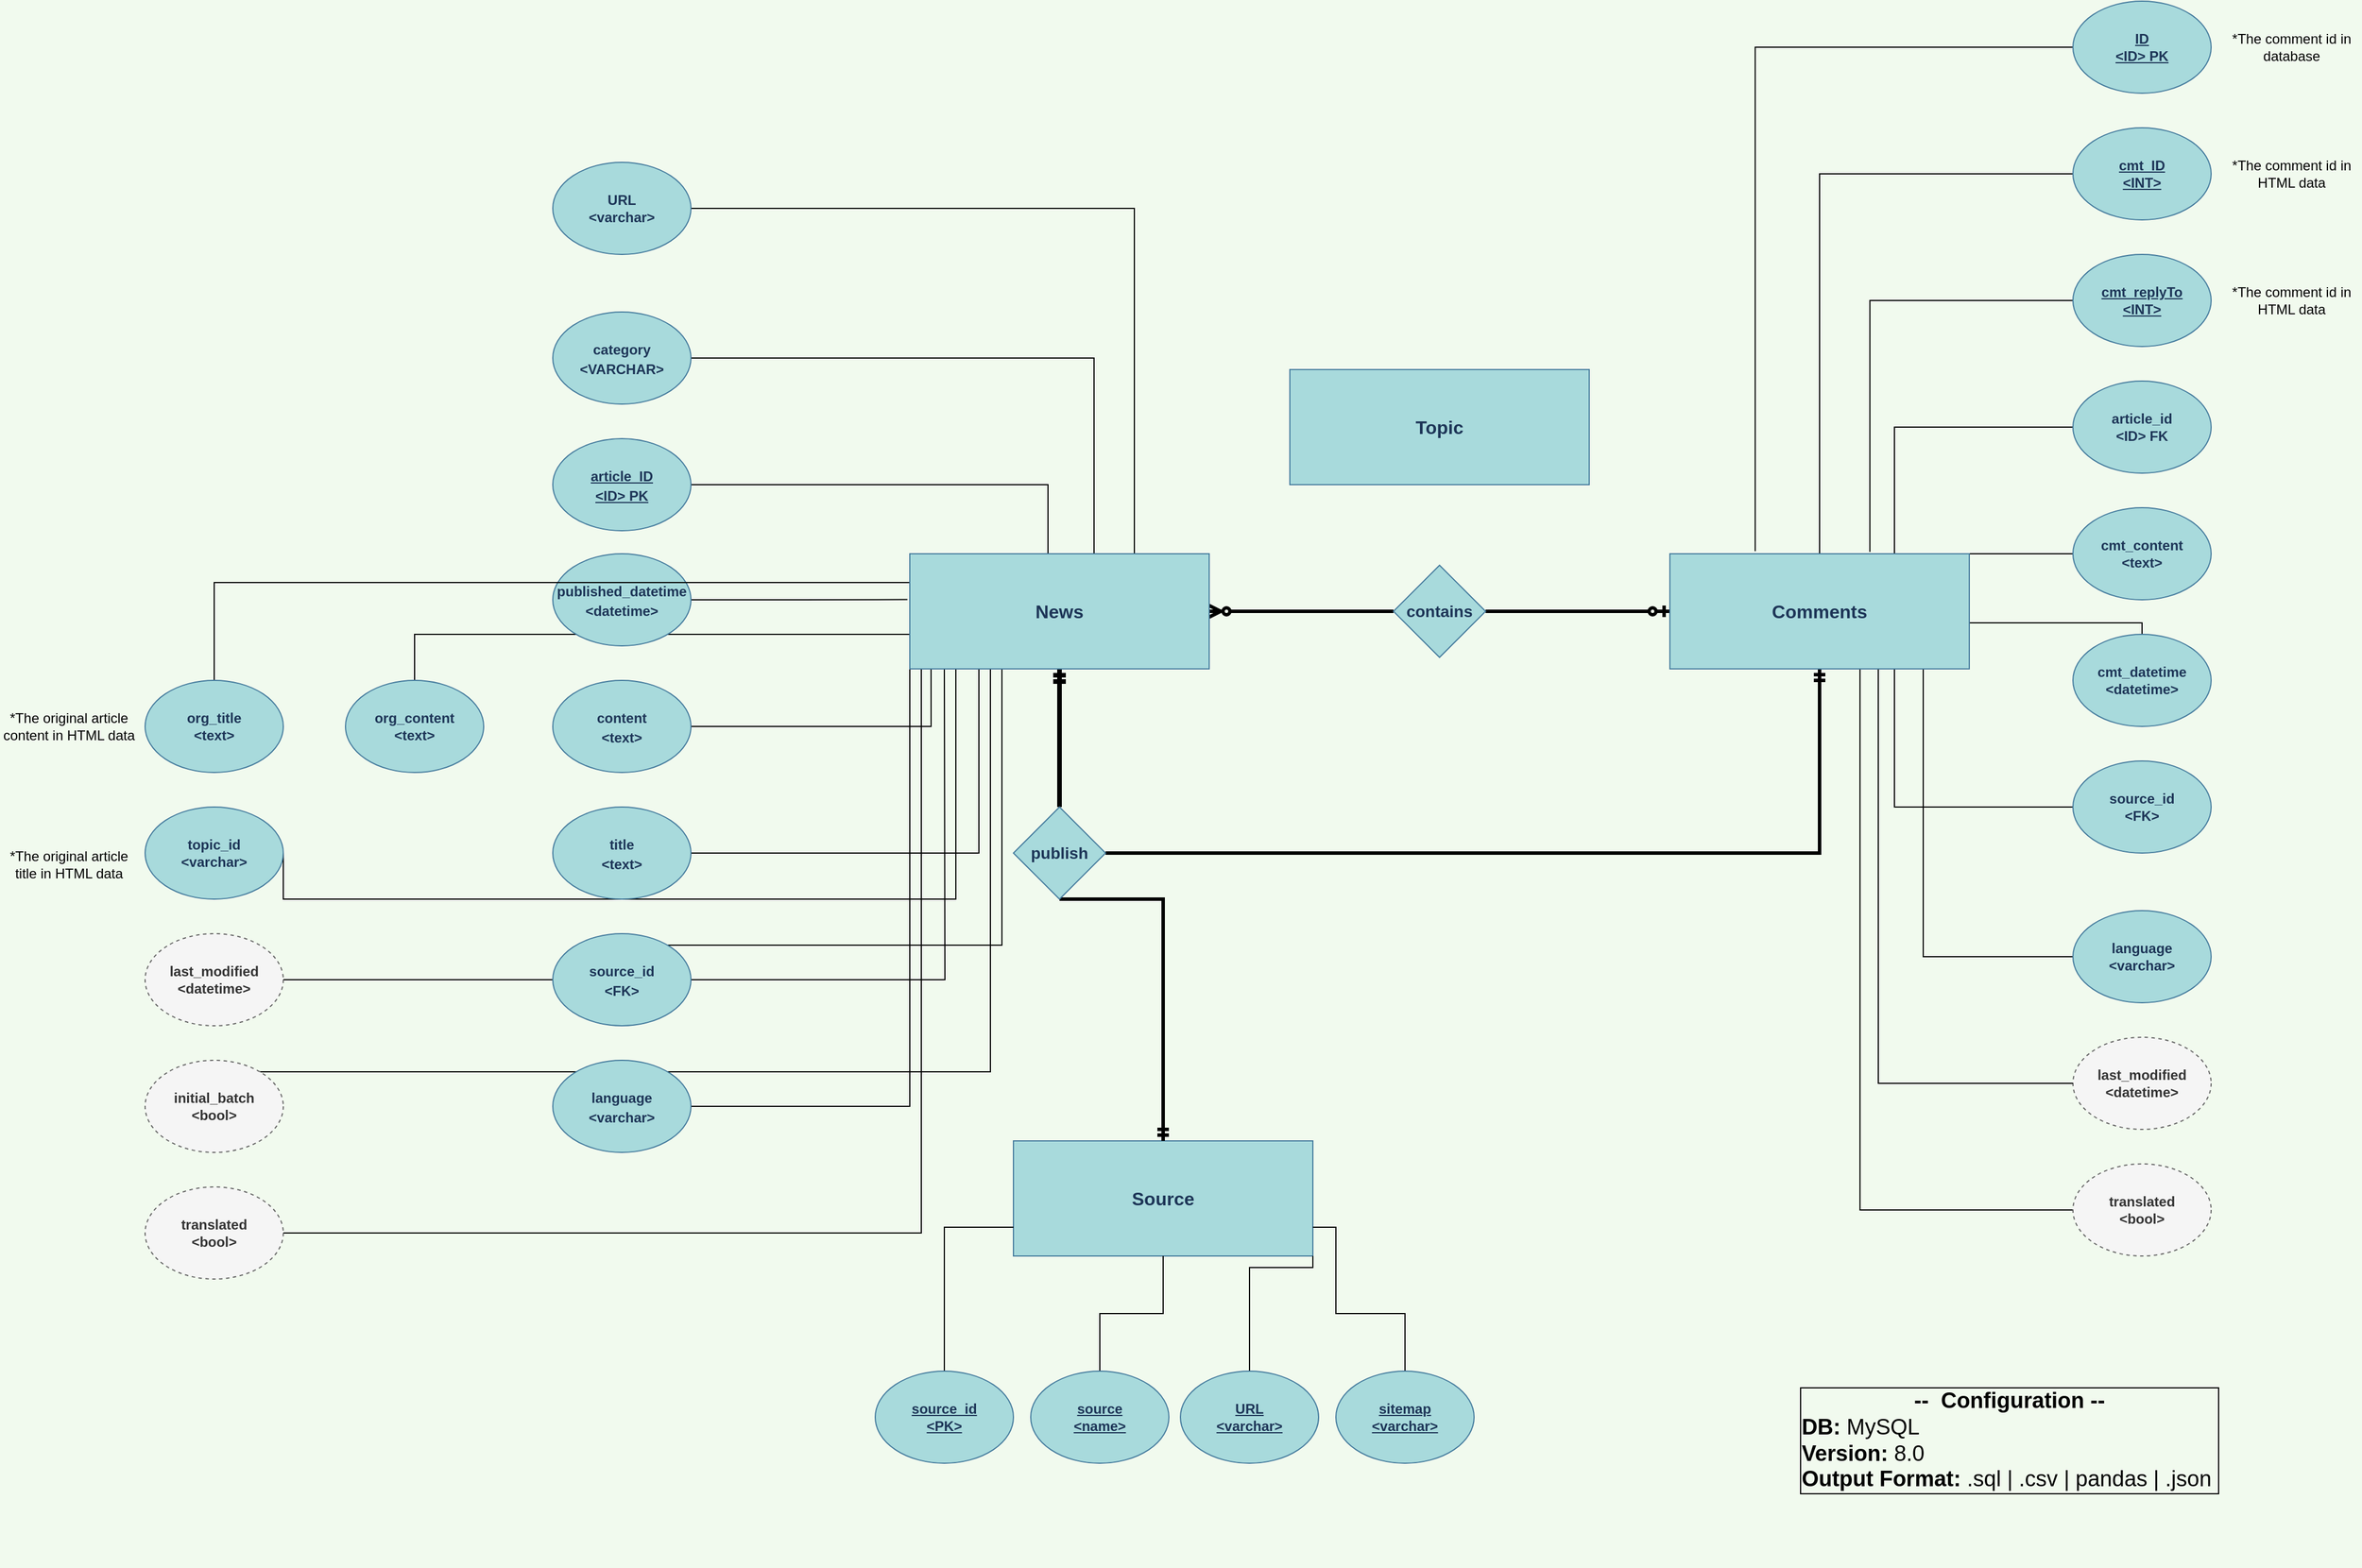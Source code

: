 <mxfile version="20.8.17" type="github">
  <diagram id="R2lEEEUBdFMjLlhIrx00" name="Page-1">
    <mxGraphModel dx="3240" dy="2365" grid="1" gridSize="10" guides="1" tooltips="1" connect="1" arrows="1" fold="1" page="1" pageScale="1" pageWidth="850" pageHeight="1100" background="#F1FAEE" math="0" shadow="0" extFonts="Permanent Marker^https://fonts.googleapis.com/css?family=Permanent+Marker">
      <root>
        <mxCell id="0" />
        <mxCell id="1" parent="0" />
        <mxCell id="RLFhRpxJglFCo0WGlOcY-26" style="edgeStyle=orthogonalEdgeStyle;rounded=0;orthogonalLoop=1;jettySize=auto;html=1;exitX=1;exitY=0.5;exitDx=0;exitDy=0;fontSize=14;endArrow=none;endFill=0;entryX=0;entryY=0.5;entryDx=0;entryDy=0;startArrow=ERzeroToMany;startFill=0;labelBackgroundColor=#F1FAEE;strokeColor=#000000;fontColor=#1D3557;strokeWidth=3;" parent="1" source="RLFhRpxJglFCo0WGlOcY-2" target="RLFhRpxJglFCo0WGlOcY-27" edge="1">
          <mxGeometry relative="1" as="geometry">
            <Array as="points">
              <mxPoint x="540" y="280" />
              <mxPoint x="540" y="280" />
            </Array>
          </mxGeometry>
        </mxCell>
        <mxCell id="RLFhRpxJglFCo0WGlOcY-48" style="edgeStyle=orthogonalEdgeStyle;rounded=0;orthogonalLoop=1;jettySize=auto;html=1;fontSize=14;startArrow=ERmandOne;startFill=0;endArrow=none;endFill=0;labelBackgroundColor=#F1FAEE;strokeColor=#000000;fontColor=#1D3557;strokeWidth=4;" parent="1" source="RLFhRpxJglFCo0WGlOcY-2" target="RLFhRpxJglFCo0WGlOcY-46" edge="1">
          <mxGeometry relative="1" as="geometry">
            <Array as="points">
              <mxPoint x="320" y="390" />
              <mxPoint x="320" y="390" />
            </Array>
          </mxGeometry>
        </mxCell>
        <mxCell id="ChOQstC75c1EbROjBpMN-3" style="edgeStyle=orthogonalEdgeStyle;rounded=0;orthogonalLoop=1;jettySize=auto;html=1;entryX=1;entryY=0.5;entryDx=0;entryDy=0;labelBackgroundColor=#F1FAEE;strokeColor=#000000;fontColor=#1D3557;endArrow=none;endFill=0;" parent="1" source="RLFhRpxJglFCo0WGlOcY-2" target="ChOQstC75c1EbROjBpMN-2" edge="1">
          <mxGeometry relative="1" as="geometry">
            <Array as="points">
              <mxPoint x="190" y="710" />
            </Array>
          </mxGeometry>
        </mxCell>
        <mxCell id="FFZbUW62L2rIKRKEod7O-58" style="edgeStyle=orthogonalEdgeStyle;rounded=0;orthogonalLoop=1;jettySize=auto;html=1;entryX=0.5;entryY=0;entryDx=0;entryDy=0;strokeColor=#000000;strokeWidth=1;fontSize=12;endArrow=none;endFill=0;" edge="1" parent="1" source="RLFhRpxJglFCo0WGlOcY-2" target="NbfTxf8IPnhKbpu9uB7_-1">
          <mxGeometry relative="1" as="geometry">
            <Array as="points">
              <mxPoint x="-240" y="300" />
            </Array>
          </mxGeometry>
        </mxCell>
        <mxCell id="RLFhRpxJglFCo0WGlOcY-5" style="edgeStyle=orthogonalEdgeStyle;rounded=0;orthogonalLoop=1;jettySize=auto;html=1;entryX=0.25;entryY=0;entryDx=0;entryDy=0;fontSize=16;endArrow=none;endFill=0;labelBackgroundColor=#F1FAEE;strokeColor=#000000;fontColor=#1D3557;" parent="1" source="RLFhRpxJglFCo0WGlOcY-4" target="RLFhRpxJglFCo0WGlOcY-2" edge="1">
          <mxGeometry relative="1" as="geometry">
            <Array as="points">
              <mxPoint x="310" y="170" />
              <mxPoint x="310" y="230" />
            </Array>
          </mxGeometry>
        </mxCell>
        <mxCell id="RLFhRpxJglFCo0WGlOcY-4" value="&lt;font style=&quot;font-size: 12px;&quot;&gt;article_ID&lt;br style=&quot;&quot;&gt;&amp;lt;ID&amp;gt; PK&lt;/font&gt;" style="ellipse;whiteSpace=wrap;html=1;fontStyle=5;fontSize=14;fontColor=#1D3557;fillColor=#A8DADC;strokeColor=#457B9D;" parent="1" vertex="1">
          <mxGeometry x="-120" y="130" width="120" height="80" as="geometry" />
        </mxCell>
        <mxCell id="RLFhRpxJglFCo0WGlOcY-11" style="edgeStyle=orthogonalEdgeStyle;rounded=0;orthogonalLoop=1;jettySize=auto;html=1;entryX=0.5;entryY=0;entryDx=0;entryDy=0;fontSize=16;endArrow=none;endFill=0;labelBackgroundColor=#F1FAEE;strokeColor=#000000;fontColor=#1D3557;" parent="1" source="RLFhRpxJglFCo0WGlOcY-10" target="RLFhRpxJglFCo0WGlOcY-2" edge="1">
          <mxGeometry relative="1" as="geometry">
            <Array as="points">
              <mxPoint x="350" y="60" />
              <mxPoint x="350" y="230" />
            </Array>
          </mxGeometry>
        </mxCell>
        <mxCell id="RLFhRpxJglFCo0WGlOcY-10" value="&lt;font style=&quot;font-size: 12px;&quot;&gt;category&lt;br style=&quot;&quot;&gt;&amp;lt;VARCHAR&amp;gt;&lt;/font&gt;" style="ellipse;whiteSpace=wrap;html=1;fontStyle=1;fontSize=14;fillColor=#A8DADC;strokeColor=#457B9D;fontColor=#1D3557;" parent="1" vertex="1">
          <mxGeometry x="-120" y="20" width="120" height="80" as="geometry" />
        </mxCell>
        <mxCell id="RLFhRpxJglFCo0WGlOcY-21" style="edgeStyle=orthogonalEdgeStyle;rounded=0;orthogonalLoop=1;jettySize=auto;html=1;fontSize=16;endArrow=none;endFill=0;labelBackgroundColor=#F1FAEE;strokeColor=#000000;fontColor=#1D3557;" parent="1" source="RLFhRpxJglFCo0WGlOcY-19" edge="1">
          <mxGeometry relative="1" as="geometry">
            <Array as="points">
              <mxPoint x="250" y="490" />
              <mxPoint x="250" y="330" />
            </Array>
            <mxPoint x="250" y="330" as="targetPoint" />
          </mxGeometry>
        </mxCell>
        <mxCell id="RLFhRpxJglFCo0WGlOcY-24" style="edgeStyle=orthogonalEdgeStyle;rounded=0;orthogonalLoop=1;jettySize=auto;html=1;entryX=0.75;entryY=0;entryDx=0;entryDy=0;fontSize=16;endArrow=none;endFill=0;labelBackgroundColor=#F1FAEE;strokeColor=#000000;fontColor=#1D3557;" parent="1" source="RLFhRpxJglFCo0WGlOcY-23" target="RLFhRpxJglFCo0WGlOcY-2" edge="1">
          <mxGeometry relative="1" as="geometry" />
        </mxCell>
        <mxCell id="RLFhRpxJglFCo0WGlOcY-23" value="URL&lt;br&gt;&amp;lt;varchar&amp;gt;" style="ellipse;whiteSpace=wrap;html=1;fontStyle=1;fillColor=#A8DADC;strokeColor=#457B9D;fontColor=#1D3557;" parent="1" vertex="1">
          <mxGeometry x="-120" y="-110" width="120" height="80" as="geometry" />
        </mxCell>
        <mxCell id="RLFhRpxJglFCo0WGlOcY-47" style="edgeStyle=orthogonalEdgeStyle;rounded=0;orthogonalLoop=1;jettySize=auto;html=1;exitX=0.5;exitY=1;exitDx=0;exitDy=0;entryX=1;entryY=0.5;entryDx=0;entryDy=0;fontSize=14;startArrow=ERmandOne;startFill=0;endArrow=none;endFill=0;labelBackgroundColor=#F1FAEE;strokeColor=#000000;fontColor=#1D3557;strokeWidth=3;" parent="1" source="RLFhRpxJglFCo0WGlOcY-25" target="RLFhRpxJglFCo0WGlOcY-46" edge="1">
          <mxGeometry relative="1" as="geometry" />
        </mxCell>
        <mxCell id="ChOQstC75c1EbROjBpMN-5" style="edgeStyle=orthogonalEdgeStyle;rounded=0;orthogonalLoop=1;jettySize=auto;html=1;entryX=0;entryY=0.5;entryDx=0;entryDy=0;endArrow=none;endFill=0;labelBackgroundColor=#F1FAEE;strokeColor=#000000;fontColor=#1D3557;" parent="1" source="RLFhRpxJglFCo0WGlOcY-25" target="ChOQstC75c1EbROjBpMN-4" edge="1">
          <mxGeometry relative="1" as="geometry">
            <Array as="points">
              <mxPoint x="1070" y="580" />
            </Array>
          </mxGeometry>
        </mxCell>
        <mxCell id="RLFhRpxJglFCo0WGlOcY-31" style="edgeStyle=orthogonalEdgeStyle;rounded=0;orthogonalLoop=1;jettySize=auto;html=1;exitX=1;exitY=0.5;exitDx=0;exitDy=0;fontSize=14;startArrow=none;startFill=0;endArrow=ERzeroToOne;endFill=0;labelBackgroundColor=#F1FAEE;strokeColor=#000000;fontColor=#1D3557;strokeWidth=3;" parent="1" source="RLFhRpxJglFCo0WGlOcY-27" target="RLFhRpxJglFCo0WGlOcY-25" edge="1">
          <mxGeometry relative="1" as="geometry">
            <Array as="points">
              <mxPoint x="690" y="280" />
              <mxPoint x="690" y="280" />
            </Array>
          </mxGeometry>
        </mxCell>
        <mxCell id="RLFhRpxJglFCo0WGlOcY-27" value="contains" style="rhombus;whiteSpace=wrap;html=1;fontSize=14;fontStyle=1;fillColor=#A8DADC;strokeColor=#457B9D;fontColor=#1D3557;" parent="1" vertex="1">
          <mxGeometry x="610" y="240" width="80" height="80" as="geometry" />
        </mxCell>
        <mxCell id="RLFhRpxJglFCo0WGlOcY-33" style="edgeStyle=orthogonalEdgeStyle;rounded=0;orthogonalLoop=1;jettySize=auto;html=1;fontSize=14;startArrow=none;startFill=0;endArrow=none;endFill=0;labelBackgroundColor=#F1FAEE;strokeColor=#000000;fontColor=#1D3557;" parent="1" source="RLFhRpxJglFCo0WGlOcY-32" target="RLFhRpxJglFCo0WGlOcY-25" edge="1">
          <mxGeometry relative="1" as="geometry" />
        </mxCell>
        <mxCell id="RLFhRpxJglFCo0WGlOcY-32" value="cmt_ID&lt;br&gt;&amp;lt;INT&amp;gt;" style="ellipse;whiteSpace=wrap;html=1;fontStyle=5;fontColor=#1D3557;fillColor=#A8DADC;strokeColor=#457B9D;" parent="1" vertex="1">
          <mxGeometry x="1200" y="-140" width="120" height="80" as="geometry" />
        </mxCell>
        <mxCell id="RLFhRpxJglFCo0WGlOcY-35" style="edgeStyle=orthogonalEdgeStyle;rounded=0;orthogonalLoop=1;jettySize=auto;html=1;entryX=0.75;entryY=0;entryDx=0;entryDy=0;fontSize=14;startArrow=none;startFill=0;endArrow=none;endFill=0;labelBackgroundColor=#F1FAEE;strokeColor=#000000;fontColor=#1D3557;" parent="1" source="RLFhRpxJglFCo0WGlOcY-34" target="RLFhRpxJglFCo0WGlOcY-25" edge="1">
          <mxGeometry relative="1" as="geometry" />
        </mxCell>
        <mxCell id="RLFhRpxJglFCo0WGlOcY-34" value="article_id&lt;br&gt;&amp;lt;ID&amp;gt; FK" style="ellipse;whiteSpace=wrap;html=1;fontStyle=1;fillColor=#A8DADC;strokeColor=#457B9D;fontColor=#1D3557;" parent="1" vertex="1">
          <mxGeometry x="1200" y="80" width="120" height="80" as="geometry" />
        </mxCell>
        <mxCell id="FFZbUW62L2rIKRKEod7O-56" style="edgeStyle=orthogonalEdgeStyle;rounded=0;orthogonalLoop=1;jettySize=auto;html=1;entryX=1;entryY=0.25;entryDx=0;entryDy=0;strokeColor=#000000;strokeWidth=1;fontSize=12;endArrow=none;endFill=0;" edge="1" parent="1" source="RLFhRpxJglFCo0WGlOcY-36" target="RLFhRpxJglFCo0WGlOcY-25">
          <mxGeometry relative="1" as="geometry">
            <Array as="points">
              <mxPoint x="1110" y="230" />
            </Array>
          </mxGeometry>
        </mxCell>
        <mxCell id="RLFhRpxJglFCo0WGlOcY-36" value="cmt_content&lt;br&gt;&amp;lt;text&amp;gt;" style="ellipse;whiteSpace=wrap;html=1;fontStyle=1;fillColor=#A8DADC;strokeColor=#457B9D;fontColor=#1D3557;" parent="1" vertex="1">
          <mxGeometry x="1200" y="190" width="120" height="80" as="geometry" />
        </mxCell>
        <mxCell id="RLFhRpxJglFCo0WGlOcY-42" value="Source" style="rounded=0;whiteSpace=wrap;html=1;fontSize=16;fontStyle=1;fillColor=#A8DADC;strokeColor=#457B9D;fontColor=#1D3557;" parent="1" vertex="1">
          <mxGeometry x="280" y="740" width="260" height="100" as="geometry" />
        </mxCell>
        <mxCell id="RLFhRpxJglFCo0WGlOcY-45" style="edgeStyle=orthogonalEdgeStyle;rounded=0;orthogonalLoop=1;jettySize=auto;html=1;fontSize=14;startArrow=none;startFill=0;endArrow=none;endFill=0;labelBackgroundColor=#F1FAEE;strokeColor=#000000;fontColor=#1D3557;" parent="1" source="RLFhRpxJglFCo0WGlOcY-44" target="RLFhRpxJglFCo0WGlOcY-25" edge="1">
          <mxGeometry relative="1" as="geometry">
            <Array as="points">
              <mxPoint x="1260" y="290" />
            </Array>
          </mxGeometry>
        </mxCell>
        <mxCell id="RLFhRpxJglFCo0WGlOcY-44" value="cmt_datetime&lt;br&gt;&amp;lt;datetime&amp;gt;" style="ellipse;whiteSpace=wrap;html=1;fontStyle=1;fillColor=#A8DADC;strokeColor=#457B9D;fontColor=#1D3557;" parent="1" vertex="1">
          <mxGeometry x="1200" y="300" width="120" height="80" as="geometry" />
        </mxCell>
        <mxCell id="RLFhRpxJglFCo0WGlOcY-49" style="edgeStyle=orthogonalEdgeStyle;rounded=0;orthogonalLoop=1;jettySize=auto;html=1;exitX=0.5;exitY=1;exitDx=0;exitDy=0;fontSize=14;startArrow=none;startFill=0;endArrow=ERmandOne;endFill=0;labelBackgroundColor=#F1FAEE;strokeColor=#000000;fontColor=#1D3557;strokeWidth=3;entryX=0.5;entryY=0;entryDx=0;entryDy=0;" parent="1" source="RLFhRpxJglFCo0WGlOcY-46" edge="1" target="RLFhRpxJglFCo0WGlOcY-42">
          <mxGeometry relative="1" as="geometry">
            <mxPoint x="320" y="600" as="targetPoint" />
            <Array as="points">
              <mxPoint x="410" y="530" />
            </Array>
          </mxGeometry>
        </mxCell>
        <mxCell id="RLFhRpxJglFCo0WGlOcY-46" value="publish" style="rhombus;whiteSpace=wrap;html=1;fontSize=14;fontStyle=1;fillColor=#A8DADC;strokeColor=#457B9D;fontColor=#1D3557;" parent="1" vertex="1">
          <mxGeometry x="280" y="450" width="80" height="80" as="geometry" />
        </mxCell>
        <mxCell id="RLFhRpxJglFCo0WGlOcY-62" style="edgeStyle=orthogonalEdgeStyle;rounded=0;orthogonalLoop=1;jettySize=auto;html=1;fontSize=14;startArrow=none;startFill=0;endArrow=none;endFill=0;labelBackgroundColor=#F1FAEE;strokeColor=#000000;fontColor=#1D3557;" parent="1" source="RLFhRpxJglFCo0WGlOcY-61" edge="1">
          <mxGeometry relative="1" as="geometry">
            <mxPoint x="270" y="330" as="targetPoint" />
            <Array as="points">
              <mxPoint x="270" y="570" />
            </Array>
          </mxGeometry>
        </mxCell>
        <mxCell id="FFZbUW62L2rIKRKEod7O-66" style="edgeStyle=orthogonalEdgeStyle;rounded=0;orthogonalLoop=1;jettySize=auto;html=1;entryX=0;entryY=0.75;entryDx=0;entryDy=0;strokeColor=#000000;strokeWidth=1;fontSize=19;endArrow=none;endFill=0;" edge="1" parent="1" source="RLFhRpxJglFCo0WGlOcY-63" target="RLFhRpxJglFCo0WGlOcY-42">
          <mxGeometry relative="1" as="geometry" />
        </mxCell>
        <mxCell id="RLFhRpxJglFCo0WGlOcY-63" value="source_id&lt;br style=&quot;font-size: 12px;&quot;&gt;&amp;lt;PK&amp;gt;" style="ellipse;whiteSpace=wrap;html=1;fontStyle=5;fontColor=#1D3557;fontSize=12;verticalAlign=middle;fillColor=#A8DADC;strokeColor=#457B9D;" parent="1" vertex="1">
          <mxGeometry x="160" y="940" width="120" height="80" as="geometry" />
        </mxCell>
        <mxCell id="RLFhRpxJglFCo0WGlOcY-68" style="edgeStyle=orthogonalEdgeStyle;rounded=0;orthogonalLoop=1;jettySize=auto;html=1;entryX=1;entryY=1;entryDx=0;entryDy=0;fontSize=14;fontColor=#1D3557;startArrow=none;startFill=0;endArrow=none;endFill=0;labelBackgroundColor=#F1FAEE;strokeColor=#000000;" parent="1" source="RLFhRpxJglFCo0WGlOcY-65" target="RLFhRpxJglFCo0WGlOcY-42" edge="1">
          <mxGeometry relative="1" as="geometry">
            <Array as="points">
              <mxPoint x="485" y="850" />
            </Array>
          </mxGeometry>
        </mxCell>
        <mxCell id="RLFhRpxJglFCo0WGlOcY-65" value="URL&lt;br style=&quot;font-size: 12px;&quot;&gt;&amp;lt;varchar&amp;gt;" style="ellipse;whiteSpace=wrap;html=1;fontStyle=5;fontColor=#1D3557;fontSize=12;verticalAlign=middle;fillColor=#A8DADC;strokeColor=#457B9D;" parent="1" vertex="1">
          <mxGeometry x="425" y="940" width="120" height="80" as="geometry" />
        </mxCell>
        <mxCell id="RLFhRpxJglFCo0WGlOcY-67" style="edgeStyle=orthogonalEdgeStyle;rounded=0;orthogonalLoop=1;jettySize=auto;html=1;exitX=0.5;exitY=0;exitDx=0;exitDy=0;fontSize=14;fontColor=#1D3557;startArrow=none;startFill=0;endArrow=none;endFill=0;labelBackgroundColor=#F1FAEE;strokeColor=#000000;" parent="1" source="RLFhRpxJglFCo0WGlOcY-66" target="RLFhRpxJglFCo0WGlOcY-42" edge="1">
          <mxGeometry relative="1" as="geometry" />
        </mxCell>
        <mxCell id="RLFhRpxJglFCo0WGlOcY-66" value="source&lt;br&gt;&amp;lt;name&amp;gt;" style="ellipse;whiteSpace=wrap;html=1;fontStyle=5;fontColor=#1D3557;fontSize=12;verticalAlign=middle;fillColor=#A8DADC;strokeColor=#457B9D;" parent="1" vertex="1">
          <mxGeometry x="295" y="940" width="120" height="80" as="geometry" />
        </mxCell>
        <mxCell id="ChOQstC75c1EbROjBpMN-4" value="language&lt;br&gt;&amp;lt;varchar&amp;gt;" style="ellipse;whiteSpace=wrap;html=1;fontStyle=1;fillColor=#A8DADC;strokeColor=#457B9D;fontColor=#1D3557;" parent="1" vertex="1">
          <mxGeometry x="1200" y="540" width="120" height="80" as="geometry" />
        </mxCell>
        <mxCell id="BSe2o2XbLikYjaryKj4e-2" style="edgeStyle=orthogonalEdgeStyle;rounded=0;orthogonalLoop=1;jettySize=auto;html=1;endArrow=none;endFill=0;startArrow=none;exitX=1;exitY=0.5;exitDx=0;exitDy=0;" parent="1" source="BSe2o2XbLikYjaryKj4e-1" edge="1">
          <mxGeometry relative="1" as="geometry">
            <mxPoint x="230" y="330" as="targetPoint" />
            <mxPoint x="-170" y="500" as="sourcePoint" />
            <Array as="points">
              <mxPoint x="-354" y="530" />
              <mxPoint x="230" y="530" />
            </Array>
          </mxGeometry>
        </mxCell>
        <mxCell id="BSe2o2XbLikYjaryKj4e-1" value="topic_id&lt;br style=&quot;font-size: 12px;&quot;&gt;&amp;lt;varchar&amp;gt;" style="ellipse;whiteSpace=wrap;html=1;fontStyle=1;fontSize=12;fillColor=#A8DADC;strokeColor=#457B9D;fontColor=#1D3557;" parent="1" vertex="1">
          <mxGeometry x="-474" y="450" width="120" height="80" as="geometry" />
        </mxCell>
        <mxCell id="FFZbUW62L2rIKRKEod7O-5" style="edgeStyle=orthogonalEdgeStyle;rounded=0;orthogonalLoop=1;jettySize=auto;html=1;entryX=0.285;entryY=-0.023;entryDx=0;entryDy=0;entryPerimeter=0;fontSize=12;endArrow=none;endFill=0;" edge="1" parent="1" source="FFZbUW62L2rIKRKEod7O-4" target="RLFhRpxJglFCo0WGlOcY-25">
          <mxGeometry relative="1" as="geometry" />
        </mxCell>
        <mxCell id="FFZbUW62L2rIKRKEod7O-4" value="ID&lt;br&gt;&amp;lt;ID&amp;gt; PK" style="ellipse;whiteSpace=wrap;html=1;fontStyle=5;fontColor=#1D3557;fillColor=#A8DADC;strokeColor=#457B9D;" vertex="1" parent="1">
          <mxGeometry x="1200" y="-250" width="120" height="80" as="geometry" />
        </mxCell>
        <mxCell id="FFZbUW62L2rIKRKEod7O-67" style="edgeStyle=orthogonalEdgeStyle;rounded=0;orthogonalLoop=1;jettySize=auto;html=1;entryX=1;entryY=0.75;entryDx=0;entryDy=0;strokeColor=#000000;strokeWidth=1;fontSize=19;endArrow=none;endFill=0;" edge="1" parent="1" source="FFZbUW62L2rIKRKEod7O-6" target="RLFhRpxJglFCo0WGlOcY-42">
          <mxGeometry relative="1" as="geometry">
            <Array as="points">
              <mxPoint x="620" y="890" />
              <mxPoint x="560" y="890" />
              <mxPoint x="560" y="815" />
            </Array>
          </mxGeometry>
        </mxCell>
        <mxCell id="FFZbUW62L2rIKRKEod7O-6" value="sitemap&lt;br style=&quot;font-size: 12px;&quot;&gt;&amp;lt;varchar&amp;gt;" style="ellipse;whiteSpace=wrap;html=1;fontStyle=5;fontColor=#1D3557;fontSize=12;verticalAlign=middle;fillColor=#A8DADC;strokeColor=#457B9D;" vertex="1" parent="1">
          <mxGeometry x="560" y="940" width="120" height="80" as="geometry" />
        </mxCell>
        <mxCell id="FFZbUW62L2rIKRKEod7O-8" value="*The comment id in HTML data" style="rounded=0;whiteSpace=wrap;html=1;fontSize=12;fillColor=none;strokeColor=none;" vertex="1" parent="1">
          <mxGeometry x="1330" y="-130" width="120" height="60" as="geometry" />
        </mxCell>
        <mxCell id="FFZbUW62L2rIKRKEod7O-9" value="*The comment id in database" style="rounded=0;whiteSpace=wrap;html=1;fontSize=12;fillColor=none;strokeColor=none;" vertex="1" parent="1">
          <mxGeometry x="1330" y="-240" width="120" height="60" as="geometry" />
        </mxCell>
        <mxCell id="FFZbUW62L2rIKRKEod7O-10" value="*The original article content in HTML data" style="rounded=0;whiteSpace=wrap;html=1;fontSize=12;fillColor=none;strokeColor=none;" vertex="1" parent="1">
          <mxGeometry x="-600" y="350" width="120" height="60" as="geometry" />
        </mxCell>
        <mxCell id="FFZbUW62L2rIKRKEod7O-11" value="*The original article title in HTML data" style="rounded=0;whiteSpace=wrap;html=1;fontSize=12;fillColor=none;strokeColor=none;" vertex="1" parent="1">
          <mxGeometry x="-600" y="470" width="120" height="60" as="geometry" />
        </mxCell>
        <mxCell id="FFZbUW62L2rIKRKEod7O-13" style="edgeStyle=orthogonalEdgeStyle;rounded=0;orthogonalLoop=1;jettySize=auto;html=1;entryX=0.75;entryY=1;entryDx=0;entryDy=0;fontSize=12;endArrow=none;endFill=0;strokeColor=#000000;" edge="1" parent="1" source="FFZbUW62L2rIKRKEod7O-12" target="RLFhRpxJglFCo0WGlOcY-25">
          <mxGeometry relative="1" as="geometry" />
        </mxCell>
        <mxCell id="FFZbUW62L2rIKRKEod7O-12" value="source_id&lt;br&gt;&amp;lt;FK&amp;gt;" style="ellipse;whiteSpace=wrap;html=1;fontStyle=1;fillColor=#A8DADC;strokeColor=#457B9D;fontColor=#1D3557;" vertex="1" parent="1">
          <mxGeometry x="1200" y="410" width="120" height="80" as="geometry" />
        </mxCell>
        <mxCell id="FFZbUW62L2rIKRKEod7O-15" style="edgeStyle=orthogonalEdgeStyle;rounded=0;orthogonalLoop=1;jettySize=auto;html=1;exitX=0;exitY=0.5;exitDx=0;exitDy=0;entryX=0.668;entryY=-0.016;entryDx=0;entryDy=0;entryPerimeter=0;fontSize=12;endArrow=none;endFill=0;" edge="1" parent="1" source="FFZbUW62L2rIKRKEod7O-14" target="RLFhRpxJglFCo0WGlOcY-25">
          <mxGeometry relative="1" as="geometry" />
        </mxCell>
        <mxCell id="FFZbUW62L2rIKRKEod7O-14" value="cmt_replyTo&lt;br&gt;&amp;lt;INT&amp;gt;" style="ellipse;whiteSpace=wrap;html=1;fontStyle=5;fontColor=#1D3557;fillColor=#A8DADC;strokeColor=#457B9D;" vertex="1" parent="1">
          <mxGeometry x="1200" y="-30" width="120" height="80" as="geometry" />
        </mxCell>
        <mxCell id="FFZbUW62L2rIKRKEod7O-16" value="*The comment id in HTML data" style="rounded=0;whiteSpace=wrap;html=1;fontSize=12;fillColor=none;strokeColor=none;" vertex="1" parent="1">
          <mxGeometry x="1330" y="-20" width="120" height="60" as="geometry" />
        </mxCell>
        <mxCell id="FFZbUW62L2rIKRKEod7O-23" style="edgeStyle=orthogonalEdgeStyle;rounded=0;orthogonalLoop=1;jettySize=auto;html=1;strokeColor=#000000;fontSize=12;endArrow=none;endFill=0;" edge="1" parent="1" source="FFZbUW62L2rIKRKEod7O-19">
          <mxGeometry relative="1" as="geometry">
            <mxPoint x="220" y="330" as="targetPoint" />
          </mxGeometry>
        </mxCell>
        <mxCell id="FFZbUW62L2rIKRKEod7O-19" value="last_modified&lt;br style=&quot;font-size: 12px;&quot;&gt;&amp;lt;datetime&amp;gt;" style="ellipse;whiteSpace=wrap;html=1;fontStyle=1;fontSize=12;fillColor=#f5f5f5;strokeColor=#666666;fontColor=#333333;dashed=1;" vertex="1" parent="1">
          <mxGeometry x="-474" y="560" width="120" height="80" as="geometry" />
        </mxCell>
        <mxCell id="FFZbUW62L2rIKRKEod7O-24" style="edgeStyle=orthogonalEdgeStyle;rounded=0;orthogonalLoop=1;jettySize=auto;html=1;strokeColor=#000000;fontSize=12;endArrow=none;endFill=0;entryX=0;entryY=1;entryDx=0;entryDy=0;" edge="1" parent="1" source="FFZbUW62L2rIKRKEod7O-21" target="RLFhRpxJglFCo0WGlOcY-2">
          <mxGeometry relative="1" as="geometry">
            <mxPoint x="190" y="360" as="targetPoint" />
            <Array as="points">
              <mxPoint x="200" y="820" />
              <mxPoint x="200" y="330" />
            </Array>
          </mxGeometry>
        </mxCell>
        <mxCell id="FFZbUW62L2rIKRKEod7O-21" value="translated&lt;br style=&quot;font-size: 12px;&quot;&gt;&amp;lt;bool&amp;gt;" style="ellipse;whiteSpace=wrap;html=1;fontStyle=1;fontSize=12;fillColor=#f5f5f5;strokeColor=#666666;fontColor=#333333;dashed=1;" vertex="1" parent="1">
          <mxGeometry x="-474" y="780" width="120" height="80" as="geometry" />
        </mxCell>
        <mxCell id="FFZbUW62L2rIKRKEod7O-61" style="edgeStyle=orthogonalEdgeStyle;rounded=0;orthogonalLoop=1;jettySize=auto;html=1;entryX=-0.008;entryY=0.398;entryDx=0;entryDy=0;entryPerimeter=0;strokeColor=#000000;strokeWidth=1;fontSize=12;endArrow=none;endFill=0;" edge="1" parent="1" source="RLFhRpxJglFCo0WGlOcY-6" target="RLFhRpxJglFCo0WGlOcY-2">
          <mxGeometry relative="1" as="geometry" />
        </mxCell>
        <mxCell id="RLFhRpxJglFCo0WGlOcY-6" value="&lt;font style=&quot;font-size: 12px;&quot;&gt;published_datetime&lt;br style=&quot;&quot;&gt;&amp;lt;datetime&amp;gt;&lt;/font&gt;" style="ellipse;whiteSpace=wrap;html=1;fontStyle=1;fontSize=14;fillColor=#A8DADC;strokeColor=#457B9D;fontColor=#1D3557;" parent="1" vertex="1">
          <mxGeometry x="-120" y="230" width="120" height="80" as="geometry" />
        </mxCell>
        <mxCell id="FFZbUW62L2rIKRKEod7O-57" style="edgeStyle=orthogonalEdgeStyle;rounded=0;orthogonalLoop=1;jettySize=auto;html=1;entryX=0.071;entryY=0.99;entryDx=0;entryDy=0;entryPerimeter=0;strokeColor=#000000;strokeWidth=1;fontSize=12;endArrow=none;endFill=0;" edge="1" parent="1" source="RLFhRpxJglFCo0WGlOcY-16" target="RLFhRpxJglFCo0WGlOcY-2">
          <mxGeometry relative="1" as="geometry" />
        </mxCell>
        <mxCell id="RLFhRpxJglFCo0WGlOcY-16" value="&lt;font style=&quot;font-size: 12px;&quot;&gt;content&lt;br style=&quot;&quot;&gt;&amp;lt;text&amp;gt;&lt;/font&gt;" style="ellipse;whiteSpace=wrap;html=1;fontStyle=1;fontSize=14;fillColor=#A8DADC;strokeColor=#457B9D;fontColor=#1D3557;" parent="1" vertex="1">
          <mxGeometry x="-120" y="340" width="120" height="80" as="geometry" />
        </mxCell>
        <mxCell id="RLFhRpxJglFCo0WGlOcY-19" value="&lt;font style=&quot;font-size: 12px;&quot;&gt;title&lt;br style=&quot;&quot;&gt;&amp;lt;text&amp;gt;&lt;/font&gt;" style="ellipse;whiteSpace=wrap;html=1;fontStyle=1;fillColor=#A8DADC;strokeColor=#457B9D;fontColor=#1D3557;fontSize=14;" parent="1" vertex="1">
          <mxGeometry x="-120" y="450" width="120" height="80" as="geometry" />
        </mxCell>
        <mxCell id="FFZbUW62L2rIKRKEod7O-54" style="edgeStyle=orthogonalEdgeStyle;rounded=0;orthogonalLoop=1;jettySize=auto;html=1;strokeColor=#000000;fontSize=12;endArrow=none;endFill=0;" edge="1" parent="1" source="FFZbUW62L2rIKRKEod7O-25" target="RLFhRpxJglFCo0WGlOcY-2">
          <mxGeometry relative="1" as="geometry">
            <Array as="points">
              <mxPoint x="260" y="680" />
            </Array>
          </mxGeometry>
        </mxCell>
        <mxCell id="FFZbUW62L2rIKRKEod7O-25" value="initial_batch&lt;br style=&quot;font-size: 12px;&quot;&gt;&amp;lt;bool&amp;gt;" style="ellipse;whiteSpace=wrap;html=1;fontStyle=1;fontSize=12;fillColor=#f5f5f5;strokeColor=#666666;fontColor=#333333;dashed=1;" vertex="1" parent="1">
          <mxGeometry x="-474" y="670" width="120" height="80" as="geometry" />
        </mxCell>
        <mxCell id="FFZbUW62L2rIKRKEod7O-26" value="last_modified&lt;br style=&quot;font-size: 12px;&quot;&gt;&amp;lt;datetime&amp;gt;" style="ellipse;whiteSpace=wrap;html=1;fontStyle=1;fontSize=12;fillColor=#f5f5f5;strokeColor=#666666;fontColor=#333333;dashed=1;" vertex="1" parent="1">
          <mxGeometry x="1200" y="650" width="120" height="80" as="geometry" />
        </mxCell>
        <mxCell id="FFZbUW62L2rIKRKEod7O-29" style="edgeStyle=orthogonalEdgeStyle;rounded=0;orthogonalLoop=1;jettySize=auto;html=1;entryX=0.635;entryY=0.995;entryDx=0;entryDy=0;entryPerimeter=0;strokeColor=#000000;fontSize=12;endArrow=none;endFill=0;" edge="1" parent="1" source="FFZbUW62L2rIKRKEod7O-27" target="RLFhRpxJglFCo0WGlOcY-25">
          <mxGeometry relative="1" as="geometry" />
        </mxCell>
        <mxCell id="FFZbUW62L2rIKRKEod7O-27" value="translated&lt;br style=&quot;font-size: 12px;&quot;&gt;&amp;lt;bool&amp;gt;" style="ellipse;whiteSpace=wrap;html=1;fontStyle=1;fontSize=12;fillColor=#f5f5f5;strokeColor=#666666;fontColor=#333333;dashed=1;" vertex="1" parent="1">
          <mxGeometry x="1200" y="760" width="120" height="80" as="geometry" />
        </mxCell>
        <mxCell id="FFZbUW62L2rIKRKEod7O-28" style="edgeStyle=orthogonalEdgeStyle;rounded=0;orthogonalLoop=1;jettySize=auto;html=1;exitX=0.696;exitY=1.005;exitDx=0;exitDy=0;entryX=0;entryY=0.5;entryDx=0;entryDy=0;endArrow=none;endFill=0;labelBackgroundColor=#F1FAEE;strokeColor=#000000;fontColor=#1D3557;exitPerimeter=0;" edge="1" parent="1" source="RLFhRpxJglFCo0WGlOcY-25" target="FFZbUW62L2rIKRKEod7O-26">
          <mxGeometry relative="1" as="geometry">
            <mxPoint x="1120" y="315" as="sourcePoint" />
            <mxPoint x="1210" y="613" as="targetPoint" />
          </mxGeometry>
        </mxCell>
        <mxCell id="NbfTxf8IPnhKbpu9uB7_-1" value="org_content&lt;br style=&quot;font-size: 12px;&quot;&gt;&amp;lt;text&amp;gt;" style="ellipse;whiteSpace=wrap;html=1;fontStyle=1;fontSize=12;fillColor=#A8DADC;strokeColor=#457B9D;fontColor=#1D3557;" parent="1" vertex="1">
          <mxGeometry x="-300" y="340" width="120" height="80" as="geometry" />
        </mxCell>
        <mxCell id="FFZbUW62L2rIKRKEod7O-59" style="edgeStyle=orthogonalEdgeStyle;rounded=0;orthogonalLoop=1;jettySize=auto;html=1;strokeColor=#000000;strokeWidth=1;fontSize=12;endArrow=none;endFill=0;" edge="1" parent="1" source="FFZbUW62L2rIKRKEod7O-1">
          <mxGeometry relative="1" as="geometry">
            <mxPoint x="190" y="250" as="targetPoint" />
            <Array as="points">
              <mxPoint x="-414" y="255" />
            </Array>
          </mxGeometry>
        </mxCell>
        <mxCell id="FFZbUW62L2rIKRKEod7O-1" value="org_title&lt;br style=&quot;font-size: 12px;&quot;&gt;&amp;lt;text&amp;gt;" style="ellipse;whiteSpace=wrap;html=1;fontStyle=1;fontSize=12;fillColor=#A8DADC;strokeColor=#457B9D;fontColor=#1D3557;" vertex="1" parent="1">
          <mxGeometry x="-474" y="340" width="120" height="80" as="geometry" />
        </mxCell>
        <mxCell id="ChOQstC75c1EbROjBpMN-2" value="&lt;font style=&quot;font-size: 12px;&quot;&gt;language&lt;br style=&quot;&quot;&gt;&amp;lt;varchar&amp;gt;&lt;/font&gt;" style="ellipse;whiteSpace=wrap;html=1;fillColor=#A8DADC;strokeColor=#457B9D;fontColor=#1D3557;fontStyle=1;fontSize=14;" parent="1" vertex="1">
          <mxGeometry x="-120" y="670" width="120" height="80" as="geometry" />
        </mxCell>
        <mxCell id="RLFhRpxJglFCo0WGlOcY-61" value="&lt;font style=&quot;font-size: 12px;&quot;&gt;source_id&lt;br style=&quot;&quot;&gt;&amp;lt;FK&amp;gt;&lt;/font&gt;" style="ellipse;whiteSpace=wrap;html=1;fontStyle=1;fillColor=#A8DADC;strokeColor=#457B9D;fontColor=#1D3557;fontSize=14;" parent="1" vertex="1">
          <mxGeometry x="-120" y="560" width="120" height="80" as="geometry" />
        </mxCell>
        <mxCell id="RLFhRpxJglFCo0WGlOcY-2" value="News" style="rounded=0;whiteSpace=wrap;html=1;fontSize=16;fontStyle=1;fillColor=#A8DADC;strokeColor=#457B9D;fontColor=#1D3557;" parent="1" vertex="1">
          <mxGeometry x="190" y="230" width="260" height="100" as="geometry" />
        </mxCell>
        <mxCell id="RLFhRpxJglFCo0WGlOcY-25" value="Comments" style="rounded=0;whiteSpace=wrap;html=1;fontSize=16;fontStyle=1;fillColor=#A8DADC;strokeColor=#457B9D;fontColor=#1D3557;" parent="1" vertex="1">
          <mxGeometry x="850" y="230" width="260" height="100" as="geometry" />
        </mxCell>
        <mxCell id="FFZbUW62L2rIKRKEod7O-62" value="&lt;div style=&quot;&quot;&gt;&lt;span style=&quot;background-color: initial;&quot;&gt;--&amp;nbsp; Configuration --&lt;/span&gt;&lt;/div&gt;&lt;div style=&quot;text-align: left;&quot;&gt;&lt;span style=&quot;background-color: initial;&quot;&gt;DB: &lt;span style=&quot;font-weight: normal;&quot;&gt;MySQL&lt;/span&gt;&lt;/span&gt;&lt;/div&gt;&lt;div style=&quot;text-align: left;&quot;&gt;&lt;span style=&quot;background-color: initial;&quot;&gt;Version: &lt;span style=&quot;font-weight: normal;&quot;&gt;8.0&lt;/span&gt;&lt;/span&gt;&lt;/div&gt;&lt;div style=&quot;text-align: left;&quot;&gt;&lt;span style=&quot;background-color: initial;&quot;&gt;Output Format: &lt;span style=&quot;font-weight: normal;&quot;&gt;.sql | .csv | pandas | .json&amp;nbsp;&lt;/span&gt;&lt;/span&gt;&lt;/div&gt;" style="text;html=1;strokeColor=none;fillColor=none;align=center;verticalAlign=middle;whiteSpace=wrap;rounded=0;fontSize=19;fontStyle=1;labelBorderColor=default;spacingTop=0;" vertex="1" parent="1">
          <mxGeometry x="910" y="890" width="470" height="220" as="geometry" />
        </mxCell>
        <mxCell id="FFZbUW62L2rIKRKEod7O-68" value="Topic" style="rounded=0;whiteSpace=wrap;html=1;fontSize=16;fontStyle=1;fillColor=#A8DADC;strokeColor=#457B9D;fontColor=#1D3557;" vertex="1" parent="1">
          <mxGeometry x="520" y="70" width="260" height="100" as="geometry" />
        </mxCell>
      </root>
    </mxGraphModel>
  </diagram>
</mxfile>
